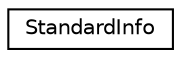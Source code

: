 digraph "Graphical Class Hierarchy"
{
 // LATEX_PDF_SIZE
  edge [fontname="Helvetica",fontsize="10",labelfontname="Helvetica",labelfontsize="10"];
  node [fontname="Helvetica",fontsize="10",shape=record];
  rankdir="LR";
  Node0 [label="StandardInfo",height=0.2,width=0.4,color="black", fillcolor="white", style="filled",URL="$struct_standard_info.html",tooltip="StandardInfo structure."];
}
